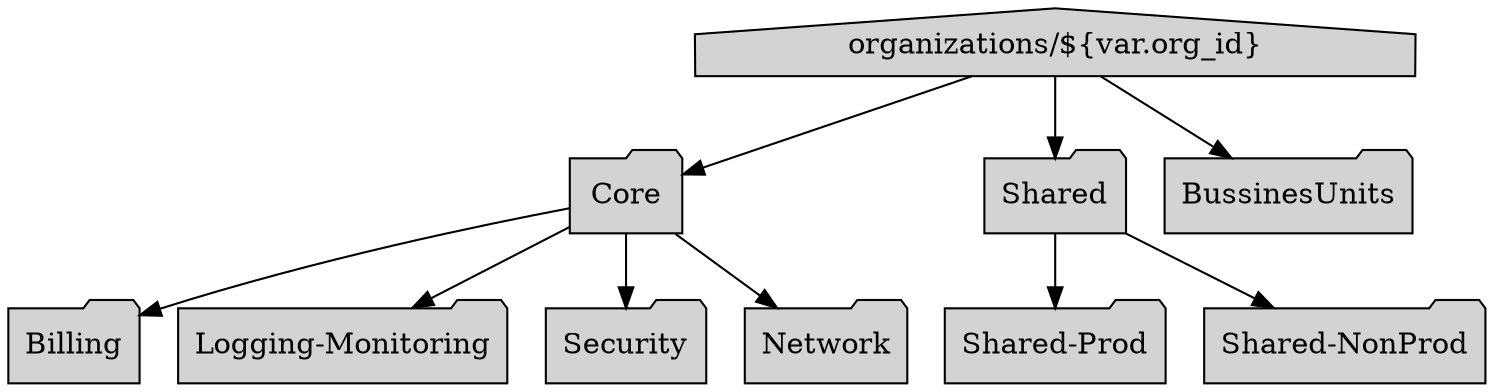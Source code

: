 digraph G {
	node [shape=folder style=filled]
	Core
	Billing
	Core -> Billing
	Core
	"Logging-Monitoring"
	Core -> "Logging-Monitoring"
	Core
	Security
	Core -> Security
	Core
	Network
	Core -> Network
	Shared
	"Shared-Prod"
	Shared -> "Shared-Prod"
	Shared
	"Shared-NonProd"
	Shared -> "Shared-NonProd"
	"organizations/${var.org_id}" [shape=house]
	Core
	"organizations/${var.org_id}" -> Core
	"organizations/${var.org_id}" [shape=house]
	Shared
	"organizations/${var.org_id}" -> Shared
	"organizations/${var.org_id}" [shape=house]
	BussinesUnits
	"organizations/${var.org_id}" -> BussinesUnits
	rankdir=TB size="10,10"
}
